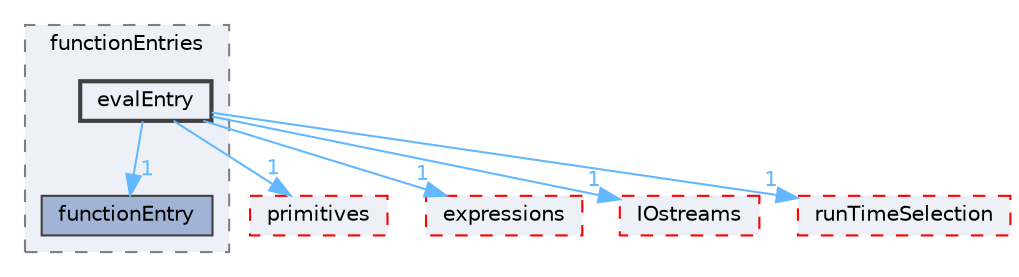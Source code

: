digraph "src/OpenFOAM/db/dictionary/functionEntries/evalEntry"
{
 // LATEX_PDF_SIZE
  bgcolor="transparent";
  edge [fontname=Helvetica,fontsize=10,labelfontname=Helvetica,labelfontsize=10];
  node [fontname=Helvetica,fontsize=10,shape=box,height=0.2,width=0.4];
  compound=true
  subgraph clusterdir_02d80f093374efbc333e223ddfd028a9 {
    graph [ bgcolor="#edf0f7", pencolor="grey50", label="functionEntries", fontname=Helvetica,fontsize=10 style="filled,dashed", URL="dir_02d80f093374efbc333e223ddfd028a9.html",tooltip=""]
  dir_93ae320f13f2b5009a9bc00443e35e66 [label="functionEntry", fillcolor="#a2b4d6", color="grey25", style="filled", URL="dir_93ae320f13f2b5009a9bc00443e35e66.html",tooltip=""];
  dir_620535fa499e8c4093466b91a121e67e [label="evalEntry", fillcolor="#edf0f7", color="grey25", style="filled,bold", URL="dir_620535fa499e8c4093466b91a121e67e.html",tooltip=""];
  }
  dir_3e50f45338116b169052b428016851aa [label="primitives", fillcolor="#edf0f7", color="red", style="filled,dashed", URL="dir_3e50f45338116b169052b428016851aa.html",tooltip=""];
  dir_fa8eb60ad2eb9e73026ecc23442a4b28 [label="expressions", fillcolor="#edf0f7", color="red", style="filled,dashed", URL="dir_fa8eb60ad2eb9e73026ecc23442a4b28.html",tooltip=""];
  dir_466e4f5b4cc1582939ab4ceba36098d8 [label="IOstreams", fillcolor="#edf0f7", color="red", style="filled,dashed", URL="dir_466e4f5b4cc1582939ab4ceba36098d8.html",tooltip=""];
  dir_97107bb83a2a5bbfad7ddd584e3f301c [label="runTimeSelection", fillcolor="#edf0f7", color="red", style="filled,dashed", URL="dir_97107bb83a2a5bbfad7ddd584e3f301c.html",tooltip=""];
  dir_620535fa499e8c4093466b91a121e67e->dir_3e50f45338116b169052b428016851aa [headlabel="1", labeldistance=1.5 headhref="dir_001194_003069.html" href="dir_001194_003069.html" color="steelblue1" fontcolor="steelblue1"];
  dir_620535fa499e8c4093466b91a121e67e->dir_466e4f5b4cc1582939ab4ceba36098d8 [headlabel="1", labeldistance=1.5 headhref="dir_001194_001967.html" href="dir_001194_001967.html" color="steelblue1" fontcolor="steelblue1"];
  dir_620535fa499e8c4093466b91a121e67e->dir_93ae320f13f2b5009a9bc00443e35e66 [headlabel="1", labeldistance=1.5 headhref="dir_001194_001513.html" href="dir_001194_001513.html" color="steelblue1" fontcolor="steelblue1"];
  dir_620535fa499e8c4093466b91a121e67e->dir_97107bb83a2a5bbfad7ddd584e3f301c [headlabel="1", labeldistance=1.5 headhref="dir_001194_003384.html" href="dir_001194_003384.html" color="steelblue1" fontcolor="steelblue1"];
  dir_620535fa499e8c4093466b91a121e67e->dir_fa8eb60ad2eb9e73026ecc23442a4b28 [headlabel="1", labeldistance=1.5 headhref="dir_001194_001209.html" href="dir_001194_001209.html" color="steelblue1" fontcolor="steelblue1"];
}
